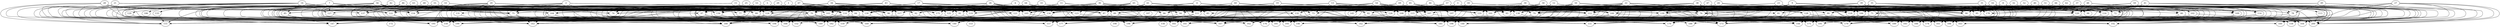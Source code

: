 // DAG automatically generated by daggen at Wed Apr 12 12:23:08 2017
// ./daggen --dot -n 200 --jump=3 --fat=0.8 --regularity=0.4 --density=0.2 
digraph G {
  1 [size="17790085816", alpha="0.13"]
  1 -> 74 [size ="301989888"]
  1 -> 86 [size ="301989888"]
  1 -> 92 [size ="301989888"]
  1 -> 105 [size ="301989888"]
  1 -> 116 [size ="301989888"]
  1 -> 117 [size ="301989888"]
  1 -> 121 [size ="301989888"]
  1 -> 136 [size ="301989888"]
  1 -> 141 [size ="301989888"]
  1 -> 152 [size ="301989888"]
  1 -> 155 [size ="301989888"]
  1 -> 157 [size ="301989888"]
  1 -> 164 [size ="301989888"]
  1 -> 171 [size ="301989888"]
  1 -> 195 [size ="301989888"]
  1 -> 199 [size ="301989888"]
  2 [size="45296260806", alpha="0.04"]
  2 -> 75 [size ="838860800"]
  2 -> 86 [size ="838860800"]
  2 -> 100 [size ="838860800"]
  2 -> 112 [size ="838860800"]
  2 -> 119 [size ="838860800"]
  2 -> 130 [size ="838860800"]
  2 -> 147 [size ="838860800"]
  2 -> 166 [size ="838860800"]
  2 -> 168 [size ="838860800"]
  2 -> 169 [size ="838860800"]
  2 -> 185 [size ="838860800"]
  2 -> 189 [size ="838860800"]
  2 -> 195 [size ="838860800"]
  3 [size="77985035054", alpha="0.00"]
  3 -> 76 [size ="75497472"]
  3 -> 86 [size ="75497472"]
  3 -> 100 [size ="75497472"]
  3 -> 105 [size ="75497472"]
  3 -> 106 [size ="75497472"]
  3 -> 115 [size ="75497472"]
  3 -> 121 [size ="75497472"]
  3 -> 134 [size ="75497472"]
  3 -> 138 [size ="75497472"]
  3 -> 170 [size ="75497472"]
  3 -> 173 [size ="75497472"]
  4 [size="231928233984", alpha="0.02"]
  4 -> 83 [size ="301989888"]
  4 -> 91 [size ="301989888"]
  4 -> 93 [size ="301989888"]
  4 -> 94 [size ="301989888"]
  4 -> 96 [size ="301989888"]
  4 -> 101 [size ="301989888"]
  4 -> 105 [size ="301989888"]
  4 -> 107 [size ="301989888"]
  4 -> 111 [size ="301989888"]
  4 -> 117 [size ="301989888"]
  4 -> 121 [size ="301989888"]
  4 -> 138 [size ="301989888"]
  4 -> 155 [size ="301989888"]
  4 -> 164 [size ="301989888"]
  4 -> 200 [size ="301989888"]
  5 [size="2086381442", alpha="0.07"]
  5 -> 73 [size ="33554432"]
  5 -> 112 [size ="33554432"]
  5 -> 124 [size ="33554432"]
  5 -> 125 [size ="33554432"]
  5 -> 130 [size ="33554432"]
  5 -> 138 [size ="33554432"]
  5 -> 159 [size ="33554432"]
  5 -> 170 [size ="33554432"]
  5 -> 188 [size ="33554432"]
  5 -> 199 [size ="33554432"]
  6 [size="549755813888", alpha="0.13"]
  6 -> 73 [size ="536870912"]
  6 -> 75 [size ="536870912"]
  6 -> 86 [size ="536870912"]
  6 -> 88 [size ="536870912"]
  6 -> 103 [size ="536870912"]
  6 -> 110 [size ="536870912"]
  6 -> 121 [size ="536870912"]
  6 -> 132 [size ="536870912"]
  6 -> 139 [size ="536870912"]
  6 -> 165 [size ="536870912"]
  7 [size="916856090797", alpha="0.07"]
  7 -> 74 [size ="679477248"]
  7 -> 112 [size ="679477248"]
  7 -> 124 [size ="679477248"]
  7 -> 127 [size ="679477248"]
  7 -> 144 [size ="679477248"]
  7 -> 154 [size ="679477248"]
  7 -> 159 [size ="679477248"]
  7 -> 186 [size ="679477248"]
  7 -> 199 [size ="679477248"]
  8 [size="108950931792", alpha="0.17"]
  8 -> 73 [size ="134217728"]
  8 -> 90 [size ="134217728"]
  8 -> 116 [size ="134217728"]
  8 -> 120 [size ="134217728"]
  8 -> 122 [size ="134217728"]
  8 -> 159 [size ="134217728"]
  8 -> 191 [size ="134217728"]
  9 [size="6931270748", alpha="0.07"]
  9 -> 72 [size ="209715200"]
  9 -> 76 [size ="209715200"]
  9 -> 91 [size ="209715200"]
  9 -> 132 [size ="209715200"]
  9 -> 170 [size ="209715200"]
  9 -> 174 [size ="209715200"]
  9 -> 180 [size ="209715200"]
  9 -> 188 [size ="209715200"]
  9 -> 191 [size ="209715200"]
  10 [size="2607859724", alpha="0.08"]
  10 -> 70 [size ="134217728"]
  10 -> 72 [size ="134217728"]
  10 -> 92 [size ="134217728"]
  10 -> 122 [size ="134217728"]
  10 -> 130 [size ="134217728"]
  10 -> 137 [size ="134217728"]
  10 -> 138 [size ="134217728"]
  10 -> 140 [size ="134217728"]
  10 -> 154 [size ="134217728"]
  10 -> 158 [size ="134217728"]
  10 -> 165 [size ="134217728"]
  10 -> 168 [size ="134217728"]
  10 -> 173 [size ="134217728"]
  11 [size="40741844965", alpha="0.08"]
  11 -> 89 [size ="679477248"]
  11 -> 110 [size ="679477248"]
  11 -> 134 [size ="679477248"]
  11 -> 135 [size ="679477248"]
  11 -> 139 [size ="679477248"]
  11 -> 142 [size ="679477248"]
  11 -> 148 [size ="679477248"]
  11 -> 150 [size ="679477248"]
  12 [size="1068409344199", alpha="0.17"]
  12 -> 71 [size ="679477248"]
  12 -> 76 [size ="679477248"]
  12 -> 93 [size ="679477248"]
  12 -> 111 [size ="679477248"]
  12 -> 116 [size ="679477248"]
  12 -> 118 [size ="679477248"]
  12 -> 121 [size ="679477248"]
  12 -> 135 [size ="679477248"]
  12 -> 141 [size ="679477248"]
  12 -> 180 [size ="679477248"]
  12 -> 199 [size ="679477248"]
  13 [size="519492616693", alpha="0.13"]
  13 -> 71 [size ="838860800"]
  13 -> 73 [size ="838860800"]
  13 -> 82 [size ="838860800"]
  13 -> 87 [size ="838860800"]
  13 -> 92 [size ="838860800"]
  13 -> 108 [size ="838860800"]
  13 -> 173 [size ="838860800"]
  13 -> 193 [size ="838860800"]
  13 -> 199 [size ="838860800"]
  14 [size="30173017844", alpha="0.12"]
  14 -> 70 [size ="536870912"]
  14 -> 75 [size ="536870912"]
  14 -> 81 [size ="536870912"]
  14 -> 85 [size ="536870912"]
  14 -> 93 [size ="536870912"]
  14 -> 122 [size ="536870912"]
  14 -> 124 [size ="536870912"]
  14 -> 127 [size ="536870912"]
  14 -> 129 [size ="536870912"]
  14 -> 134 [size ="536870912"]
  14 -> 147 [size ="536870912"]
  14 -> 157 [size ="536870912"]
  14 -> 169 [size ="536870912"]
  14 -> 176 [size ="536870912"]
  14 -> 180 [size ="536870912"]
  14 -> 199 [size ="536870912"]
  15 [size="5628322386", alpha="0.19"]
  15 -> 73 [size ="411041792"]
  15 -> 79 [size ="411041792"]
  15 -> 85 [size ="411041792"]
  15 -> 96 [size ="411041792"]
  15 -> 110 [size ="411041792"]
  15 -> 115 [size ="411041792"]
  15 -> 124 [size ="411041792"]
  15 -> 143 [size ="411041792"]
  15 -> 175 [size ="411041792"]
  15 -> 194 [size ="411041792"]
  16 [size="259532644064", alpha="0.19"]
  16 -> 72 [size ="411041792"]
  16 -> 83 [size ="411041792"]
  16 -> 88 [size ="411041792"]
  16 -> 99 [size ="411041792"]
  16 -> 107 [size ="411041792"]
  16 -> 114 [size ="411041792"]
  16 -> 117 [size ="411041792"]
  16 -> 120 [size ="411041792"]
  16 -> 134 [size ="411041792"]
  16 -> 159 [size ="411041792"]
  16 -> 162 [size ="411041792"]
  16 -> 173 [size ="411041792"]
  16 -> 184 [size ="411041792"]
  17 [size="12676133152", alpha="0.00"]
  17 -> 74 [size ="536870912"]
  17 -> 76 [size ="536870912"]
  17 -> 77 [size ="536870912"]
  17 -> 86 [size ="536870912"]
  17 -> 105 [size ="536870912"]
  17 -> 108 [size ="536870912"]
  17 -> 119 [size ="536870912"]
  17 -> 120 [size ="536870912"]
  17 -> 139 [size ="536870912"]
  17 -> 140 [size ="536870912"]
  17 -> 149 [size ="536870912"]
  17 -> 152 [size ="536870912"]
  17 -> 159 [size ="536870912"]
  17 -> 168 [size ="536870912"]
  17 -> 174 [size ="536870912"]
  17 -> 193 [size ="536870912"]
  18 [size="231928233984", alpha="0.07"]
  18 -> 70 [size ="301989888"]
  18 -> 72 [size ="301989888"]
  18 -> 86 [size ="301989888"]
  18 -> 118 [size ="301989888"]
  18 -> 120 [size ="301989888"]
  18 -> 124 [size ="301989888"]
  18 -> 162 [size ="301989888"]
  18 -> 165 [size ="301989888"]
  18 -> 170 [size ="301989888"]
  18 -> 197 [size ="301989888"]
  19 [size="549755813888", alpha="0.11"]
  19 -> 76 [size ="536870912"]
  19 -> 86 [size ="536870912"]
  19 -> 89 [size ="536870912"]
  19 -> 99 [size ="536870912"]
  19 -> 101 [size ="536870912"]
  19 -> 110 [size ="536870912"]
  19 -> 119 [size ="536870912"]
  19 -> 125 [size ="536870912"]
  19 -> 135 [size ="536870912"]
  19 -> 139 [size ="536870912"]
  19 -> 146 [size ="536870912"]
  19 -> 162 [size ="536870912"]
  19 -> 165 [size ="536870912"]
  20 [size="305587149608", alpha="0.13"]
  20 -> 86 [size ="536870912"]
  20 -> 88 [size ="536870912"]
  20 -> 93 [size ="536870912"]
  20 -> 94 [size ="536870912"]
  20 -> 95 [size ="536870912"]
  20 -> 117 [size ="536870912"]
  20 -> 119 [size ="536870912"]
  20 -> 137 [size ="536870912"]
  20 -> 142 [size ="536870912"]
  20 -> 150 [size ="536870912"]
  20 -> 154 [size ="536870912"]
  20 -> 162 [size ="536870912"]
  20 -> 165 [size ="536870912"]
  20 -> 168 [size ="536870912"]
  20 -> 170 [size ="536870912"]
  20 -> 185 [size ="536870912"]
  20 -> 194 [size ="536870912"]
  20 -> 199 [size ="536870912"]
  21 [size="12153959238", alpha="0.05"]
  21 -> 75 [size ="301989888"]
  21 -> 82 [size ="301989888"]
  21 -> 100 [size ="301989888"]
  21 -> 105 [size ="301989888"]
  21 -> 125 [size ="301989888"]
  21 -> 147 [size ="301989888"]
  21 -> 150 [size ="301989888"]
  21 -> 151 [size ="301989888"]
  21 -> 155 [size ="301989888"]
  21 -> 159 [size ="301989888"]
  21 -> 167 [size ="301989888"]
  21 -> 168 [size ="301989888"]
  21 -> 175 [size ="301989888"]
  21 -> 185 [size ="301989888"]
  22 [size="134217728000", alpha="0.01"]
  22 -> 76 [size ="209715200"]
  22 -> 79 [size ="209715200"]
  22 -> 90 [size ="209715200"]
  22 -> 93 [size ="209715200"]
  22 -> 105 [size ="209715200"]
  22 -> 112 [size ="209715200"]
  22 -> 149 [size ="209715200"]
  22 -> 159 [size ="209715200"]
  22 -> 163 [size ="209715200"]
  22 -> 167 [size ="209715200"]
  22 -> 169 [size ="209715200"]
  22 -> 173 [size ="209715200"]
  22 -> 176 [size ="209715200"]
  22 -> 184 [size ="209715200"]
  22 -> 185 [size ="209715200"]
  23 [size="21688258117", alpha="0.04"]
  23 -> 78 [size ="411041792"]
  23 -> 81 [size ="411041792"]
  23 -> 105 [size ="411041792"]
  23 -> 106 [size ="411041792"]
  23 -> 119 [size ="411041792"]
  23 -> 138 [size ="411041792"]
  23 -> 142 [size ="411041792"]
  23 -> 171 [size ="411041792"]
  23 -> 192 [size ="411041792"]
  24 [size="8589934592", alpha="0.17"]
  24 -> 94 [size ="33554432"]
  24 -> 101 [size ="33554432"]
  24 -> 108 [size ="33554432"]
  24 -> 112 [size ="33554432"]
  24 -> 115 [size ="33554432"]
  24 -> 128 [size ="33554432"]
  24 -> 139 [size ="33554432"]
  24 -> 179 [size ="33554432"]
  24 -> 184 [size ="33554432"]
  24 -> 189 [size ="33554432"]
  25 [size="24054599459", alpha="0.12"]
  25 -> 73 [size ="33554432"]
  25 -> 75 [size ="33554432"]
  25 -> 105 [size ="33554432"]
  25 -> 119 [size ="33554432"]
  25 -> 122 [size ="33554432"]
  25 -> 132 [size ="33554432"]
  25 -> 135 [size ="33554432"]
  25 -> 146 [size ="33554432"]
  25 -> 171 [size ="33554432"]
  25 -> 182 [size ="33554432"]
  25 -> 199 [size ="33554432"]
  26 [size="68719476736", alpha="0.00"]
  26 -> 70 [size ="134217728"]
  26 -> 88 [size ="134217728"]
  26 -> 91 [size ="134217728"]
  26 -> 93 [size ="134217728"]
  26 -> 105 [size ="134217728"]
  26 -> 108 [size ="134217728"]
  26 -> 119 [size ="134217728"]
  26 -> 123 [size ="134217728"]
  26 -> 134 [size ="134217728"]
  26 -> 146 [size ="134217728"]
  26 -> 158 [size ="134217728"]
  26 -> 175 [size ="134217728"]
  26 -> 179 [size ="134217728"]
  26 -> 180 [size ="134217728"]
  26 -> 189 [size ="134217728"]
  26 -> 194 [size ="134217728"]
  26 -> 199 [size ="134217728"]
  27 [size="3395792945", alpha="0.18"]
  27 -> 71 [size ="75497472"]
  27 -> 99 [size ="75497472"]
  27 -> 112 [size ="75497472"]
  27 -> 140 [size ="75497472"]
  27 -> 158 [size ="75497472"]
  27 -> 164 [size ="75497472"]
  27 -> 167 [size ="75497472"]
  27 -> 169 [size ="75497472"]
  27 -> 171 [size ="75497472"]
  27 -> 200 [size ="75497472"]
  28 [size="1411828102041", alpha="0.09"]
  28 -> 75 [size ="838860800"]
  28 -> 103 [size ="838860800"]
  28 -> 122 [size ="838860800"]
  28 -> 130 [size ="838860800"]
  28 -> 137 [size ="838860800"]
  28 -> 155 [size ="838860800"]
  28 -> 167 [size ="838860800"]
  28 -> 170 [size ="838860800"]
  28 -> 184 [size ="838860800"]
  28 -> 194 [size ="838860800"]
  29 [size="23235384195", alpha="0.20"]
  29 -> 74 [size ="411041792"]
  29 -> 75 [size ="411041792"]
  29 -> 91 [size ="411041792"]
  29 -> 92 [size ="411041792"]
  29 -> 121 [size ="411041792"]
  29 -> 122 [size ="411041792"]
  29 -> 128 [size ="411041792"]
  29 -> 130 [size ="411041792"]
  30 [size="134217728000", alpha="0.02"]
  30 -> 76 [size ="209715200"]
  30 -> 96 [size ="209715200"]
  30 -> 97 [size ="209715200"]
  30 -> 100 [size ="209715200"]
  30 -> 101 [size ="209715200"]
  30 -> 128 [size ="209715200"]
  30 -> 135 [size ="209715200"]
  30 -> 138 [size ="209715200"]
  30 -> 146 [size ="209715200"]
  30 -> 189 [size ="209715200"]
  31 [size="1821511312", alpha="0.09"]
  31 -> 82 [size ="134217728"]
  31 -> 106 [size ="134217728"]
  31 -> 117 [size ="134217728"]
  31 -> 167 [size ="134217728"]
  31 -> 171 [size ="134217728"]
  31 -> 182 [size ="134217728"]
  31 -> 189 [size ="134217728"]
  31 -> 198 [size ="134217728"]
  32 [size="28894423803", alpha="0.01"]
  32 -> 92 [size ="838860800"]
  32 -> 100 [size ="838860800"]
  32 -> 111 [size ="838860800"]
  32 -> 120 [size ="838860800"]
  32 -> 135 [size ="838860800"]
  32 -> 139 [size ="838860800"]
  32 -> 157 [size ="838860800"]
  32 -> 158 [size ="838860800"]
  32 -> 184 [size ="838860800"]
  33 [size="335395794373", alpha="0.03"]
  33 -> 71 [size ="838860800"]
  33 -> 73 [size ="838860800"]
  33 -> 75 [size ="838860800"]
  33 -> 79 [size ="838860800"]
  33 -> 88 [size ="838860800"]
  33 -> 101 [size ="838860800"]
  33 -> 105 [size ="838860800"]
  33 -> 118 [size ="838860800"]
  33 -> 130 [size ="838860800"]
  33 -> 134 [size ="838860800"]
  33 -> 177 [size ="838860800"]
  33 -> 194 [size ="838860800"]
  34 [size="7978439423", alpha="0.11"]
  34 -> 73 [size ="209715200"]
  34 -> 75 [size ="209715200"]
  34 -> 76 [size ="209715200"]
  34 -> 77 [size ="209715200"]
  34 -> 88 [size ="209715200"]
  34 -> 94 [size ="209715200"]
  34 -> 96 [size ="209715200"]
  34 -> 97 [size ="209715200"]
  34 -> 117 [size ="209715200"]
  34 -> 119 [size ="209715200"]
  34 -> 124 [size ="209715200"]
  34 -> 135 [size ="209715200"]
  34 -> 147 [size ="209715200"]
  34 -> 180 [size ="209715200"]
  35 [size="3882288541", alpha="0.02"]
  35 -> 95 [size ="75497472"]
  35 -> 106 [size ="75497472"]
  35 -> 109 [size ="75497472"]
  35 -> 118 [size ="75497472"]
  35 -> 122 [size ="75497472"]
  35 -> 124 [size ="75497472"]
  35 -> 130 [size ="75497472"]
  35 -> 135 [size ="75497472"]
  35 -> 139 [size ="75497472"]
  35 -> 141 [size ="75497472"]
  35 -> 144 [size ="75497472"]
  35 -> 152 [size ="75497472"]
  35 -> 200 [size ="75497472"]
  36 [size="549755813888", alpha="0.06"]
  36 -> 70 [size ="536870912"]
  36 -> 79 [size ="536870912"]
  36 -> 83 [size ="536870912"]
  36 -> 99 [size ="536870912"]
  36 -> 107 [size ="536870912"]
  36 -> 111 [size ="536870912"]
  36 -> 123 [size ="536870912"]
  36 -> 130 [size ="536870912"]
  36 -> 132 [size ="536870912"]
  36 -> 134 [size ="536870912"]
  36 -> 140 [size ="536870912"]
  36 -> 144 [size ="536870912"]
  36 -> 167 [size ="536870912"]
  36 -> 175 [size ="536870912"]
  36 -> 177 [size ="536870912"]
  36 -> 180 [size ="536870912"]
  37 [size="782757789696", alpha="0.06"]
  37 -> 72 [size ="679477248"]
  37 -> 81 [size ="679477248"]
  37 -> 89 [size ="679477248"]
  37 -> 90 [size ="679477248"]
  37 -> 94 [size ="679477248"]
  37 -> 100 [size ="679477248"]
  37 -> 101 [size ="679477248"]
  37 -> 109 [size ="679477248"]
  37 -> 111 [size ="679477248"]
  37 -> 120 [size ="679477248"]
  37 -> 134 [size ="679477248"]
  37 -> 164 [size ="679477248"]
  37 -> 171 [size ="679477248"]
  37 -> 191 [size ="679477248"]
  37 -> 198 [size ="679477248"]
  37 -> 200 [size ="679477248"]
  38 [size="413260491748", alpha="0.01"]
  38 -> 70 [size ="536870912"]
  38 -> 73 [size ="536870912"]
  38 -> 78 [size ="536870912"]
  38 -> 79 [size ="536870912"]
  38 -> 90 [size ="536870912"]
  38 -> 108 [size ="536870912"]
  38 -> 135 [size ="536870912"]
  38 -> 138 [size ="536870912"]
  38 -> 139 [size ="536870912"]
  38 -> 141 [size ="536870912"]
  38 -> 143 [size ="536870912"]
  38 -> 148 [size ="536870912"]
  38 -> 151 [size ="536870912"]
  38 -> 185 [size ="536870912"]
  38 -> 200 [size ="536870912"]
  39 [size="231928233984", alpha="0.08"]
  39 -> 71 [size ="301989888"]
  39 -> 80 [size ="301989888"]
  39 -> 90 [size ="301989888"]
  39 -> 94 [size ="301989888"]
  39 -> 101 [size ="301989888"]
  39 -> 112 [size ="301989888"]
  39 -> 124 [size ="301989888"]
  39 -> 167 [size ="301989888"]
  39 -> 173 [size ="301989888"]
  39 -> 178 [size ="301989888"]
  39 -> 179 [size ="301989888"]
  40 [size="3876536814", alpha="0.02"]
  40 -> 71 [size ="75497472"]
  40 -> 80 [size ="75497472"]
  40 -> 85 [size ="75497472"]
  40 -> 90 [size ="75497472"]
  40 -> 92 [size ="75497472"]
  40 -> 102 [size ="75497472"]
  40 -> 108 [size ="75497472"]
  40 -> 116 [size ="75497472"]
  40 -> 146 [size ="75497472"]
  40 -> 163 [size ="75497472"]
  41 [size="1073741824000", alpha="0.06"]
  41 -> 72 [size ="838860800"]
  41 -> 73 [size ="838860800"]
  41 -> 79 [size ="838860800"]
  41 -> 127 [size ="838860800"]
  41 -> 174 [size ="838860800"]
  41 -> 178 [size ="838860800"]
  41 -> 184 [size ="838860800"]
  41 -> 191 [size ="838860800"]
  41 -> 192 [size ="838860800"]
  42 [size="356348649928", alpha="0.16"]
  42 -> 74 [size ="411041792"]
  42 -> 97 [size ="411041792"]
  42 -> 103 [size ="411041792"]
  42 -> 105 [size ="411041792"]
  42 -> 111 [size ="411041792"]
  42 -> 126 [size ="411041792"]
  42 -> 149 [size ="411041792"]
  42 -> 155 [size ="411041792"]
  42 -> 167 [size ="411041792"]
  42 -> 168 [size ="411041792"]
  42 -> 176 [size ="411041792"]
  42 -> 199 [size ="411041792"]
  43 [size="3296387680", alpha="0.20"]
  43 -> 70 [size ="134217728"]
  43 -> 74 [size ="134217728"]
  43 -> 86 [size ="134217728"]
  43 -> 87 [size ="134217728"]
  43 -> 91 [size ="134217728"]
  43 -> 97 [size ="134217728"]
  43 -> 108 [size ="134217728"]
  43 -> 111 [size ="134217728"]
  43 -> 124 [size ="134217728"]
  43 -> 138 [size ="134217728"]
  43 -> 148 [size ="134217728"]
  43 -> 177 [size ="134217728"]
  44 [size="101097270816", alpha="0.04"]
  44 -> 74 [size ="134217728"]
  44 -> 93 [size ="134217728"]
  44 -> 112 [size ="134217728"]
  44 -> 115 [size ="134217728"]
  44 -> 124 [size ="134217728"]
  44 -> 132 [size ="134217728"]
  44 -> 139 [size ="134217728"]
  44 -> 179 [size ="134217728"]
  45 [size="17974473476", alpha="0.07"]
  45 -> 79 [size ="411041792"]
  45 -> 102 [size ="411041792"]
  45 -> 125 [size ="411041792"]
  45 -> 126 [size ="411041792"]
  45 -> 167 [size ="411041792"]
  45 -> 177 [size ="411041792"]
  45 -> 185 [size ="411041792"]
  45 -> 194 [size ="411041792"]
  45 -> 197 [size ="411041792"]
  46 [size="43346184291", alpha="0.10"]
  46 -> 88 [size ="33554432"]
  46 -> 91 [size ="33554432"]
  46 -> 108 [size ="33554432"]
  46 -> 110 [size ="33554432"]
  46 -> 124 [size ="33554432"]
  46 -> 136 [size ="33554432"]
  46 -> 137 [size ="33554432"]
  46 -> 155 [size ="33554432"]
  46 -> 157 [size ="33554432"]
  46 -> 180 [size ="33554432"]
  47 [size="642731157275", alpha="0.16"]
  47 -> 71 [size ="411041792"]
  47 -> 73 [size ="411041792"]
  47 -> 76 [size ="411041792"]
  47 -> 79 [size ="411041792"]
  47 -> 87 [size ="411041792"]
  47 -> 88 [size ="411041792"]
  47 -> 93 [size ="411041792"]
  47 -> 95 [size ="411041792"]
  47 -> 98 [size ="411041792"]
  47 -> 108 [size ="411041792"]
  47 -> 168 [size ="411041792"]
  47 -> 169 [size ="411041792"]
  47 -> 179 [size ="411041792"]
  47 -> 189 [size ="411041792"]
  47 -> 200 [size ="411041792"]
  48 [size="14869524226", alpha="0.12"]
  48 -> 70 [size ="536870912"]
  48 -> 71 [size ="536870912"]
  48 -> 76 [size ="536870912"]
  48 -> 77 [size ="536870912"]
  48 -> 78 [size ="536870912"]
  48 -> 93 [size ="536870912"]
  48 -> 95 [size ="536870912"]
  48 -> 97 [size ="536870912"]
  48 -> 98 [size ="536870912"]
  48 -> 124 [size ="536870912"]
  48 -> 144 [size ="536870912"]
  48 -> 158 [size ="536870912"]
  48 -> 160 [size ="536870912"]
  48 -> 164 [size ="536870912"]
  48 -> 170 [size ="536870912"]
  48 -> 200 [size ="536870912"]
  49 [size="134217728000", alpha="0.20"]
  49 -> 78 [size ="209715200"]
  49 -> 119 [size ="209715200"]
  49 -> 120 [size ="209715200"]
  49 -> 157 [size ="209715200"]
  49 -> 158 [size ="209715200"]
  49 -> 174 [size ="209715200"]
  50 [size="21160222962", alpha="0.17"]
  50 -> 74 [size ="411041792"]
  50 -> 79 [size ="411041792"]
  50 -> 92 [size ="411041792"]
  50 -> 98 [size ="411041792"]
  50 -> 106 [size ="411041792"]
  50 -> 112 [size ="411041792"]
  50 -> 115 [size ="411041792"]
  50 -> 126 [size ="411041792"]
  50 -> 144 [size ="411041792"]
  50 -> 151 [size ="411041792"]
  50 -> 159 [size ="411041792"]
  50 -> 165 [size ="411041792"]
  50 -> 167 [size ="411041792"]
  50 -> 169 [size ="411041792"]
  50 -> 174 [size ="411041792"]
  50 -> 189 [size ="411041792"]
  50 -> 194 [size ="411041792"]
  50 -> 198 [size ="411041792"]
  51 [size="1471666406", alpha="0.08"]
  51 -> 75 [size ="33554432"]
  51 -> 86 [size ="33554432"]
  51 -> 99 [size ="33554432"]
  51 -> 100 [size ="33554432"]
  51 -> 102 [size ="33554432"]
  51 -> 106 [size ="33554432"]
  51 -> 113 [size ="33554432"]
  51 -> 124 [size ="33554432"]
  51 -> 135 [size ="33554432"]
  51 -> 137 [size ="33554432"]
  51 -> 142 [size ="33554432"]
  51 -> 151 [size ="33554432"]
  51 -> 179 [size ="33554432"]
  51 -> 189 [size ="33554432"]
  51 -> 200 [size ="33554432"]
  52 [size="625342571", alpha="0.14"]
  52 -> 98 [size ="33554432"]
  52 -> 99 [size ="33554432"]
  52 -> 105 [size ="33554432"]
  52 -> 116 [size ="33554432"]
  52 -> 126 [size ="33554432"]
  52 -> 143 [size ="33554432"]
  52 -> 144 [size ="33554432"]
  52 -> 146 [size ="33554432"]
  52 -> 171 [size ="33554432"]
  53 [size="229617744591", alpha="0.17"]
  53 -> 74 [size ="679477248"]
  53 -> 76 [size ="679477248"]
  53 -> 87 [size ="679477248"]
  53 -> 94 [size ="679477248"]
  53 -> 97 [size ="679477248"]
  53 -> 104 [size ="679477248"]
  53 -> 112 [size ="679477248"]
  53 -> 117 [size ="679477248"]
  53 -> 125 [size ="679477248"]
  53 -> 126 [size ="679477248"]
  53 -> 131 [size ="679477248"]
  53 -> 169 [size ="679477248"]
  53 -> 175 [size ="679477248"]
  53 -> 189 [size ="679477248"]
  53 -> 194 [size ="679477248"]
  53 -> 198 [size ="679477248"]
  53 -> 199 [size ="679477248"]
  54 [size="801235238899", alpha="0.12"]
  54 -> 75 [size ="838860800"]
  54 -> 86 [size ="838860800"]
  54 -> 88 [size ="838860800"]
  54 -> 101 [size ="838860800"]
  54 -> 107 [size ="838860800"]
  54 -> 108 [size ="838860800"]
  54 -> 115 [size ="838860800"]
  54 -> 120 [size ="838860800"]
  54 -> 130 [size ="838860800"]
  54 -> 135 [size ="838860800"]
  54 -> 138 [size ="838860800"]
  54 -> 141 [size ="838860800"]
  54 -> 145 [size ="838860800"]
  54 -> 148 [size ="838860800"]
  54 -> 151 [size ="838860800"]
  54 -> 171 [size ="838860800"]
  54 -> 196 [size ="838860800"]
  55 [size="231928233984", alpha="0.03"]
  55 -> 70 [size ="301989888"]
  55 -> 74 [size ="301989888"]
  55 -> 75 [size ="301989888"]
  55 -> 96 [size ="301989888"]
  55 -> 115 [size ="301989888"]
  55 -> 134 [size ="301989888"]
  55 -> 137 [size ="301989888"]
  55 -> 140 [size ="301989888"]
  55 -> 151 [size ="301989888"]
  55 -> 159 [size ="301989888"]
  55 -> 160 [size ="301989888"]
  55 -> 168 [size ="301989888"]
  55 -> 173 [size ="301989888"]
  56 [size="10665571154", alpha="0.01"]
  56 -> 74 [size ="411041792"]
  56 -> 75 [size ="411041792"]
  56 -> 92 [size ="411041792"]
  56 -> 93 [size ="411041792"]
  56 -> 104 [size ="411041792"]
  56 -> 120 [size ="411041792"]
  56 -> 121 [size ="411041792"]
  56 -> 133 [size ="411041792"]
  56 -> 143 [size ="411041792"]
  56 -> 146 [size ="411041792"]
  56 -> 147 [size ="411041792"]
  56 -> 154 [size ="411041792"]
  56 -> 169 [size ="411041792"]
  56 -> 171 [size ="411041792"]
  56 -> 180 [size ="411041792"]
  56 -> 192 [size ="411041792"]
  57 [size="14492512639", alpha="0.03"]
  57 -> 79 [size ="301989888"]
  57 -> 93 [size ="301989888"]
  57 -> 104 [size ="301989888"]
  57 -> 105 [size ="301989888"]
  57 -> 108 [size ="301989888"]
  57 -> 126 [size ="301989888"]
  57 -> 130 [size ="301989888"]
  57 -> 134 [size ="301989888"]
  57 -> 136 [size ="301989888"]
  57 -> 137 [size ="301989888"]
  57 -> 139 [size ="301989888"]
  57 -> 158 [size ="301989888"]
  57 -> 171 [size ="301989888"]
  57 -> 174 [size ="301989888"]
  57 -> 178 [size ="301989888"]
  57 -> 179 [size ="301989888"]
  57 -> 198 [size ="301989888"]
  58 [size="231928233984", alpha="0.11"]
  58 -> 70 [size ="301989888"]
  58 -> 71 [size ="301989888"]
  58 -> 73 [size ="301989888"]
  58 -> 93 [size ="301989888"]
  58 -> 102 [size ="301989888"]
  58 -> 108 [size ="301989888"]
  58 -> 112 [size ="301989888"]
  58 -> 126 [size ="301989888"]
  58 -> 132 [size ="301989888"]
  58 -> 171 [size ="301989888"]
  58 -> 173 [size ="301989888"]
  58 -> 191 [size ="301989888"]
  58 -> 193 [size ="301989888"]
  59 [size="295026330791", alpha="0.09"]
  59 -> 71 [size ="209715200"]
  59 -> 72 [size ="209715200"]
  59 -> 79 [size ="209715200"]
  59 -> 120 [size ="209715200"]
  59 -> 138 [size ="209715200"]
  59 -> 157 [size ="209715200"]
  59 -> 166 [size ="209715200"]
  59 -> 168 [size ="209715200"]
  59 -> 173 [size ="209715200"]
  59 -> 174 [size ="209715200"]
  59 -> 175 [size ="209715200"]
  59 -> 179 [size ="209715200"]
  59 -> 181 [size ="209715200"]
  59 -> 189 [size ="209715200"]
  60 [size="1259464271", alpha="0.18"]
  60 -> 79 [size ="33554432"]
  60 -> 86 [size ="33554432"]
  60 -> 103 [size ="33554432"]
  60 -> 121 [size ="33554432"]
  60 -> 135 [size ="33554432"]
  60 -> 162 [size ="33554432"]
  60 -> 165 [size ="33554432"]
  60 -> 167 [size ="33554432"]
  60 -> 175 [size ="33554432"]
  60 -> 176 [size ="33554432"]
  60 -> 177 [size ="33554432"]
  60 -> 198 [size ="33554432"]
  61 [size="7863698469", alpha="0.12"]
  61 -> 79 [size ="411041792"]
  61 -> 83 [size ="411041792"]
  61 -> 87 [size ="411041792"]
  61 -> 90 [size ="411041792"]
  61 -> 96 [size ="411041792"]
  61 -> 99 [size ="411041792"]
  61 -> 100 [size ="411041792"]
  61 -> 115 [size ="411041792"]
  61 -> 124 [size ="411041792"]
  61 -> 125 [size ="411041792"]
  61 -> 149 [size ="411041792"]
  61 -> 154 [size ="411041792"]
  61 -> 187 [size ="411041792"]
  61 -> 191 [size ="411041792"]
  61 -> 196 [size ="411041792"]
  62 [size="549755813888", alpha="0.03"]
  62 -> 90 [size ="536870912"]
  62 -> 109 [size ="536870912"]
  62 -> 114 [size ="536870912"]
  62 -> 115 [size ="536870912"]
  62 -> 118 [size ="536870912"]
  62 -> 130 [size ="536870912"]
  62 -> 185 [size ="536870912"]
  63 [size="9129012661", alpha="0.00"]
  63 -> 70 [size ="209715200"]
  63 -> 77 [size ="209715200"]
  63 -> 89 [size ="209715200"]
  63 -> 115 [size ="209715200"]
  63 -> 149 [size ="209715200"]
  63 -> 155 [size ="209715200"]
  64 [size="11065888034", alpha="0.09"]
  64 -> 70 [size ="838860800"]
  64 -> 87 [size ="838860800"]
  64 -> 109 [size ="838860800"]
  64 -> 115 [size ="838860800"]
  64 -> 121 [size ="838860800"]
  64 -> 130 [size ="838860800"]
  64 -> 154 [size ="838860800"]
  64 -> 191 [size ="838860800"]
  64 -> 194 [size ="838860800"]
  65 [size="7282497081", alpha="0.06"]
  65 -> 100 [size ="679477248"]
  65 -> 108 [size ="679477248"]
  65 -> 115 [size ="679477248"]
  65 -> 117 [size ="679477248"]
  65 -> 126 [size ="679477248"]
  65 -> 134 [size ="679477248"]
  65 -> 140 [size ="679477248"]
  65 -> 162 [size ="679477248"]
  65 -> 169 [size ="679477248"]
  66 [size="732624913234", alpha="0.04"]
  66 -> 71 [size ="679477248"]
  66 -> 74 [size ="679477248"]
  66 -> 76 [size ="679477248"]
  66 -> 107 [size ="679477248"]
  66 -> 114 [size ="679477248"]
  66 -> 115 [size ="679477248"]
  66 -> 117 [size ="679477248"]
  66 -> 118 [size ="679477248"]
  66 -> 119 [size ="679477248"]
  66 -> 140 [size ="679477248"]
  66 -> 160 [size ="679477248"]
  66 -> 177 [size ="679477248"]
  66 -> 178 [size ="679477248"]
  66 -> 185 [size ="679477248"]
  66 -> 192 [size ="679477248"]
  66 -> 200 [size ="679477248"]
  67 [size="404403069079", alpha="0.11"]
  67 -> 84 [size ="301989888"]
  67 -> 88 [size ="301989888"]
  67 -> 110 [size ="301989888"]
  67 -> 117 [size ="301989888"]
  67 -> 121 [size ="301989888"]
  67 -> 136 [size ="301989888"]
  67 -> 143 [size ="301989888"]
  67 -> 155 [size ="301989888"]
  67 -> 174 [size ="301989888"]
  67 -> 177 [size ="301989888"]
  67 -> 180 [size ="301989888"]
  67 -> 181 [size ="301989888"]
  67 -> 191 [size ="301989888"]
  68 [size="134217728000", alpha="0.19"]
  68 -> 70 [size ="209715200"]
  68 -> 88 [size ="209715200"]
  68 -> 90 [size ="209715200"]
  68 -> 99 [size ="209715200"]
  68 -> 117 [size ="209715200"]
  68 -> 132 [size ="209715200"]
  68 -> 143 [size ="209715200"]
  68 -> 149 [size ="209715200"]
  68 -> 159 [size ="209715200"]
  68 -> 180 [size ="209715200"]
  68 -> 189 [size ="209715200"]
  68 -> 195 [size ="209715200"]
  69 [size="591137491", alpha="0.14"]
  69 -> 76 [size ="33554432"]
  69 -> 85 [size ="33554432"]
  69 -> 91 [size ="33554432"]
  69 -> 107 [size ="33554432"]
  69 -> 115 [size ="33554432"]
  69 -> 117 [size ="33554432"]
  69 -> 168 [size ="33554432"]
  69 -> 178 [size ="33554432"]
  69 -> 185 [size ="33554432"]
  70 [size="68719476736", alpha="0.13"]
  70 -> 146 [size ="134217728"]
  70 -> 150 [size ="134217728"]
  70 -> 159 [size ="134217728"]
  70 -> 169 [size ="134217728"]
  71 [size="134217728000", alpha="0.07"]
  71 -> 141 [size ="209715200"]
  71 -> 144 [size ="209715200"]
  71 -> 147 [size ="209715200"]
  71 -> 170 [size ="209715200"]
  72 [size="68719476736", alpha="0.01"]
  72 -> 171 [size ="134217728"]
  73 [size="16125816662", alpha="0.12"]
  73 -> 164 [size ="536870912"]
  73 -> 168 [size ="536870912"]
  74 [size="16915237944", alpha="0.09"]
  75 [size="1150628271", alpha="0.07"]
  75 -> 143 [size ="33554432"]
  75 -> 182 [size ="33554432"]
  76 [size="68719476736", alpha="0.06"]
  76 -> 161 [size ="134217728"]
  76 -> 170 [size ="134217728"]
  76 -> 193 [size ="134217728"]
  77 [size="591988595956", alpha="0.17"]
  77 -> 191 [size ="411041792"]
  78 [size="598630455448", alpha="0.01"]
  78 -> 160 [size ="411041792"]
  78 -> 176 [size ="411041792"]
  78 -> 184 [size ="411041792"]
  79 [size="8589934592", alpha="0.06"]
  79 -> 143 [size ="33554432"]
  79 -> 185 [size ="33554432"]
  80 [size="1073741824000", alpha="0.14"]
  80 -> 148 [size ="838860800"]
  80 -> 176 [size ="838860800"]
  80 -> 189 [size ="838860800"]
  80 -> 200 [size ="838860800"]
  81 [size="498701233287", alpha="0.12"]
  81 -> 148 [size ="411041792"]
  82 [size="271802341081", alpha="0.19"]
  82 -> 162 [size ="838860800"]
  82 -> 179 [size ="838860800"]
  82 -> 185 [size ="838860800"]
  83 [size="64169266239", alpha="0.17"]
  83 -> 167 [size ="301989888"]
  84 [size="218172387632", alpha="0.20"]
  84 -> 176 [size ="209715200"]
  84 -> 194 [size ="209715200"]
  84 -> 198 [size ="209715200"]
  85 [size="231928233984", alpha="0.02"]
  85 -> 141 [size ="301989888"]
  85 -> 147 [size ="301989888"]
  85 -> 152 [size ="301989888"]
  86 [size="939560953", alpha="0.01"]
  86 -> 156 [size ="33554432"]
  86 -> 157 [size ="33554432"]
  87 [size="402729739638", alpha="0.10"]
  87 -> 196 [size ="411041792"]
  88 [size="652861082068", alpha="0.07"]
  89 [size="172254724396", alpha="0.06"]
  89 -> 141 [size ="209715200"]
  89 -> 147 [size ="209715200"]
  89 -> 155 [size ="209715200"]
  89 -> 190 [size ="209715200"]
  89 -> 198 [size ="209715200"]
  90 [size="231928233984", alpha="0.01"]
  90 -> 192 [size ="301989888"]
  91 [size="33194132678", alpha="0.08"]
  91 -> 149 [size ="838860800"]
  91 -> 168 [size ="838860800"]
  91 -> 184 [size ="838860800"]
  92 [size="17827548723", alpha="0.13"]
  92 -> 148 [size ="75497472"]
  92 -> 171 [size ="75497472"]
  93 [size="34538351418", alpha="0.04"]
  94 [size="368293445632", alpha="0.02"]
  94 -> 141 [size ="411041792"]
  94 -> 180 [size ="411041792"]
  94 -> 185 [size ="411041792"]
  95 [size="223648312161", alpha="0.04"]
  96 [size="6906045242", alpha="0.14"]
  96 -> 162 [size ="134217728"]
  96 -> 165 [size ="134217728"]
  97 [size="4612258218", alpha="0.15"]
  97 -> 157 [size ="134217728"]
  97 -> 166 [size ="134217728"]
  97 -> 169 [size ="134217728"]
  98 [size="5120178603", alpha="0.08"]
  99 [size="33116961059", alpha="0.01"]
  99 -> 163 [size ="679477248"]
  99 -> 173 [size ="679477248"]
  100 [size="9349025018", alpha="0.19"]
  100 -> 148 [size ="536870912"]
  100 -> 149 [size ="536870912"]
  100 -> 159 [size ="536870912"]
  100 -> 165 [size ="536870912"]
  100 -> 176 [size ="536870912"]
  100 -> 191 [size ="536870912"]
  101 [size="6724517320", alpha="0.19"]
  101 -> 177 [size ="209715200"]
  102 [size="110026562964", alpha="0.15"]
  102 -> 146 [size ="134217728"]
  102 -> 161 [size ="134217728"]
  102 -> 179 [size ="134217728"]
  102 -> 200 [size ="134217728"]
  103 [size="8589934592", alpha="0.08"]
  103 -> 146 [size ="33554432"]
  103 -> 167 [size ="33554432"]
  103 -> 195 [size ="33554432"]
  104 [size="231928233984", alpha="0.13"]
  104 -> 140 [size ="301989888"]
  104 -> 143 [size ="301989888"]
  104 -> 157 [size ="301989888"]
  104 -> 162 [size ="301989888"]
  104 -> 167 [size ="301989888"]
  104 -> 196 [size ="301989888"]
  105 [size="1073741824000", alpha="0.08"]
  105 -> 141 [size ="838860800"]
  106 [size="6711849516", alpha="0.06"]
  106 -> 179 [size ="301989888"]
  106 -> 188 [size ="301989888"]
  106 -> 199 [size ="301989888"]
  107 [size="34494591869", alpha="0.15"]
  107 -> 179 [size ="838860800"]
  107 -> 181 [size ="838860800"]
  108 [size="549755813888", alpha="0.03"]
  108 -> 151 [size ="536870912"]
  109 [size="231928233984", alpha="0.16"]
  109 -> 183 [size ="301989888"]
  109 -> 189 [size ="301989888"]
  110 [size="134217728000", alpha="0.09"]
  110 -> 141 [size ="209715200"]
  110 -> 155 [size ="209715200"]
  110 -> 162 [size ="209715200"]
  110 -> 168 [size ="209715200"]
  110 -> 173 [size ="209715200"]
  111 [size="23636291025", alpha="0.05"]
  111 -> 140 [size ="679477248"]
  111 -> 169 [size ="679477248"]
  111 -> 196 [size ="679477248"]
  112 [size="7329324784", alpha="0.18"]
  112 -> 151 [size ="838860800"]
  112 -> 183 [size ="838860800"]
  112 -> 185 [size ="838860800"]
  113 [size="49983030709", alpha="0.13"]
  113 -> 200 [size ="75497472"]
  114 [size="4969727110", alpha="0.12"]
  114 -> 146 [size ="411041792"]
  114 -> 166 [size ="411041792"]
  114 -> 192 [size ="411041792"]
  115 [size="10585000465", alpha="0.08"]
  115 -> 142 [size ="411041792"]
  115 -> 173 [size ="411041792"]
  115 -> 188 [size ="411041792"]
  116 [size="2386908542", alpha="0.16"]
  116 -> 166 [size ="209715200"]
  116 -> 173 [size ="209715200"]
  116 -> 176 [size ="209715200"]
  117 [size="984223890285", alpha="0.06"]
  117 -> 149 [size ="838860800"]
  118 [size="10314792492", alpha="0.12"]
  119 [size="18190023058", alpha="0.11"]
  119 -> 153 [size ="411041792"]
  120 [size="22074851434", alpha="0.17"]
  120 -> 162 [size ="411041792"]
  120 -> 164 [size ="411041792"]
  120 -> 189 [size ="411041792"]
  121 [size="28991029248", alpha="0.16"]
  121 -> 179 [size ="75497472"]
  122 [size="599118615933", alpha="0.09"]
  122 -> 141 [size ="679477248"]
  122 -> 150 [size ="679477248"]
  122 -> 172 [size ="679477248"]
  123 [size="704892061432", alpha="0.02"]
  123 -> 184 [size ="536870912"]
  124 [size="22844331967", alpha="0.15"]
  124 -> 150 [size ="679477248"]
  124 -> 177 [size ="679477248"]
  124 -> 180 [size ="679477248"]
  124 -> 195 [size ="679477248"]
  125 [size="27170944325", alpha="0.18"]
  125 -> 140 [size ="33554432"]
  125 -> 199 [size ="33554432"]
  126 [size="368293445632", alpha="0.05"]
  126 -> 162 [size ="411041792"]
  127 [size="224421835177", alpha="0.03"]
  127 -> 184 [size ="301989888"]
  128 [size="1718007640", alpha="0.08"]
  128 -> 144 [size ="75497472"]
  128 -> 171 [size ="75497472"]
  128 -> 174 [size ="75497472"]
  129 [size="802456326412", alpha="0.16"]
  129 -> 144 [size ="838860800"]
  129 -> 176 [size ="838860800"]
  129 -> 179 [size ="838860800"]
  130 [size="925890783395", alpha="0.15"]
  130 -> 149 [size ="838860800"]
  130 -> 169 [size ="838860800"]
  130 -> 181 [size ="838860800"]
  131 [size="3718330745", alpha="0.04"]
  131 -> 143 [size ="209715200"]
  131 -> 199 [size ="209715200"]
  132 [size="537743236655", alpha="0.15"]
  132 -> 142 [size ="411041792"]
  132 -> 146 [size ="411041792"]
  132 -> 148 [size ="411041792"]
  133 [size="31991279652", alpha="0.19"]
  133 -> 155 [size ="134217728"]
  134 [size="345833105145", alpha="0.08"]
  134 -> 157 [size ="838860800"]
  134 -> 168 [size ="838860800"]
  134 -> 177 [size ="838860800"]
  135 [size="479369512487", alpha="0.14"]
  135 -> 200 [size ="301989888"]
  136 [size="5368536856", alpha="0.05"]
  136 -> 158 [size ="134217728"]
  136 -> 176 [size ="134217728"]
  136 -> 193 [size ="134217728"]
  137 [size="17953867880", alpha="0.00"]
  137 -> 195 [size ="33554432"]
  138 [size="472020238519", alpha="0.05"]
  138 -> 157 [size ="679477248"]
  138 -> 159 [size ="679477248"]
  138 -> 174 [size ="679477248"]
  139 [size="312738109298", alpha="0.03"]
  139 -> 151 [size ="301989888"]
  139 -> 170 [size ="301989888"]
  139 -> 173 [size ="301989888"]
  140 [size="5989363960", alpha="0.13"]
  141 [size="7455201580", alpha="0.06"]
  142 [size="20466036763", alpha="0.03"]
  143 [size="309489662768", alpha="0.20"]
  144 [size="1109356078307", alpha="0.18"]
  145 [size="68719476736", alpha="0.03"]
  146 [size="476313567683", alpha="0.02"]
  147 [size="68719476736", alpha="0.12"]
  148 [size="1027521362", alpha="0.12"]
  149 [size="22470954683", alpha="0.04"]
  150 [size="368293445632", alpha="0.06"]
  151 [size="13895755641", alpha="0.13"]
  152 [size="28991029248", alpha="0.09"]
  153 [size="593119809613", alpha="0.08"]
  154 [size="4719975902", alpha="0.07"]
  155 [size="782757789696", alpha="0.19"]
  156 [size="782757789696", alpha="0.08"]
  157 [size="22462539855", alpha="0.13"]
  158 [size="1073741824000", alpha="0.15"]
  159 [size="39362717175", alpha="0.08"]
  160 [size="849317568112", alpha="0.11"]
  161 [size="163323584655", alpha="0.10"]
  162 [size="134217728000", alpha="0.04"]
  163 [size="4265047346", alpha="0.19"]
  164 [size="3401340900", alpha="0.04"]
  165 [size="2080355912", alpha="0.00"]
  166 [size="1073741824000", alpha="0.03"]
  167 [size="8589934592", alpha="0.17"]
  168 [size="2241395215", alpha="0.11"]
  169 [size="782757789696", alpha="0.04"]
  170 [size="837634435560", alpha="0.17"]
  171 [size="782757789696", alpha="0.18"]
  172 [size="28991029248", alpha="0.05"]
  173 [size="8589934592", alpha="0.01"]
  174 [size="197076955465", alpha="0.18"]
  175 [size="68719476736", alpha="0.08"]
  176 [size="28991029248", alpha="0.19"]
  177 [size="65530625931", alpha="0.05"]
  178 [size="31401348394", alpha="0.15"]
  179 [size="8589934592", alpha="0.04"]
  180 [size="1695781046", alpha="0.02"]
  181 [size="657654102664", alpha="0.11"]
  182 [size="549755813888", alpha="0.00"]
  183 [size="8589934592", alpha="0.04"]
  184 [size="153954762732", alpha="0.19"]
  185 [size="5216543764", alpha="0.07"]
  186 [size="464499165812", alpha="0.17"]
  187 [size="84592986587", alpha="0.04"]
  188 [size="11072599794", alpha="0.04"]
  189 [size="28991029248", alpha="0.19"]
  190 [size="782757789696", alpha="0.17"]
  191 [size="233929158703", alpha="0.19"]
  192 [size="782757789696", alpha="0.04"]
  193 [size="4500624927", alpha="0.07"]
  194 [size="8846776106", alpha="0.13"]
  195 [size="3340775509", alpha="0.16"]
  196 [size="341508896873", alpha="0.00"]
  197 [size="21855410903", alpha="0.09"]
  198 [size="45746120329", alpha="0.11"]
  199 [size="134217728000", alpha="0.03"]
  200 [size="327503416727", alpha="0.04"]
}
